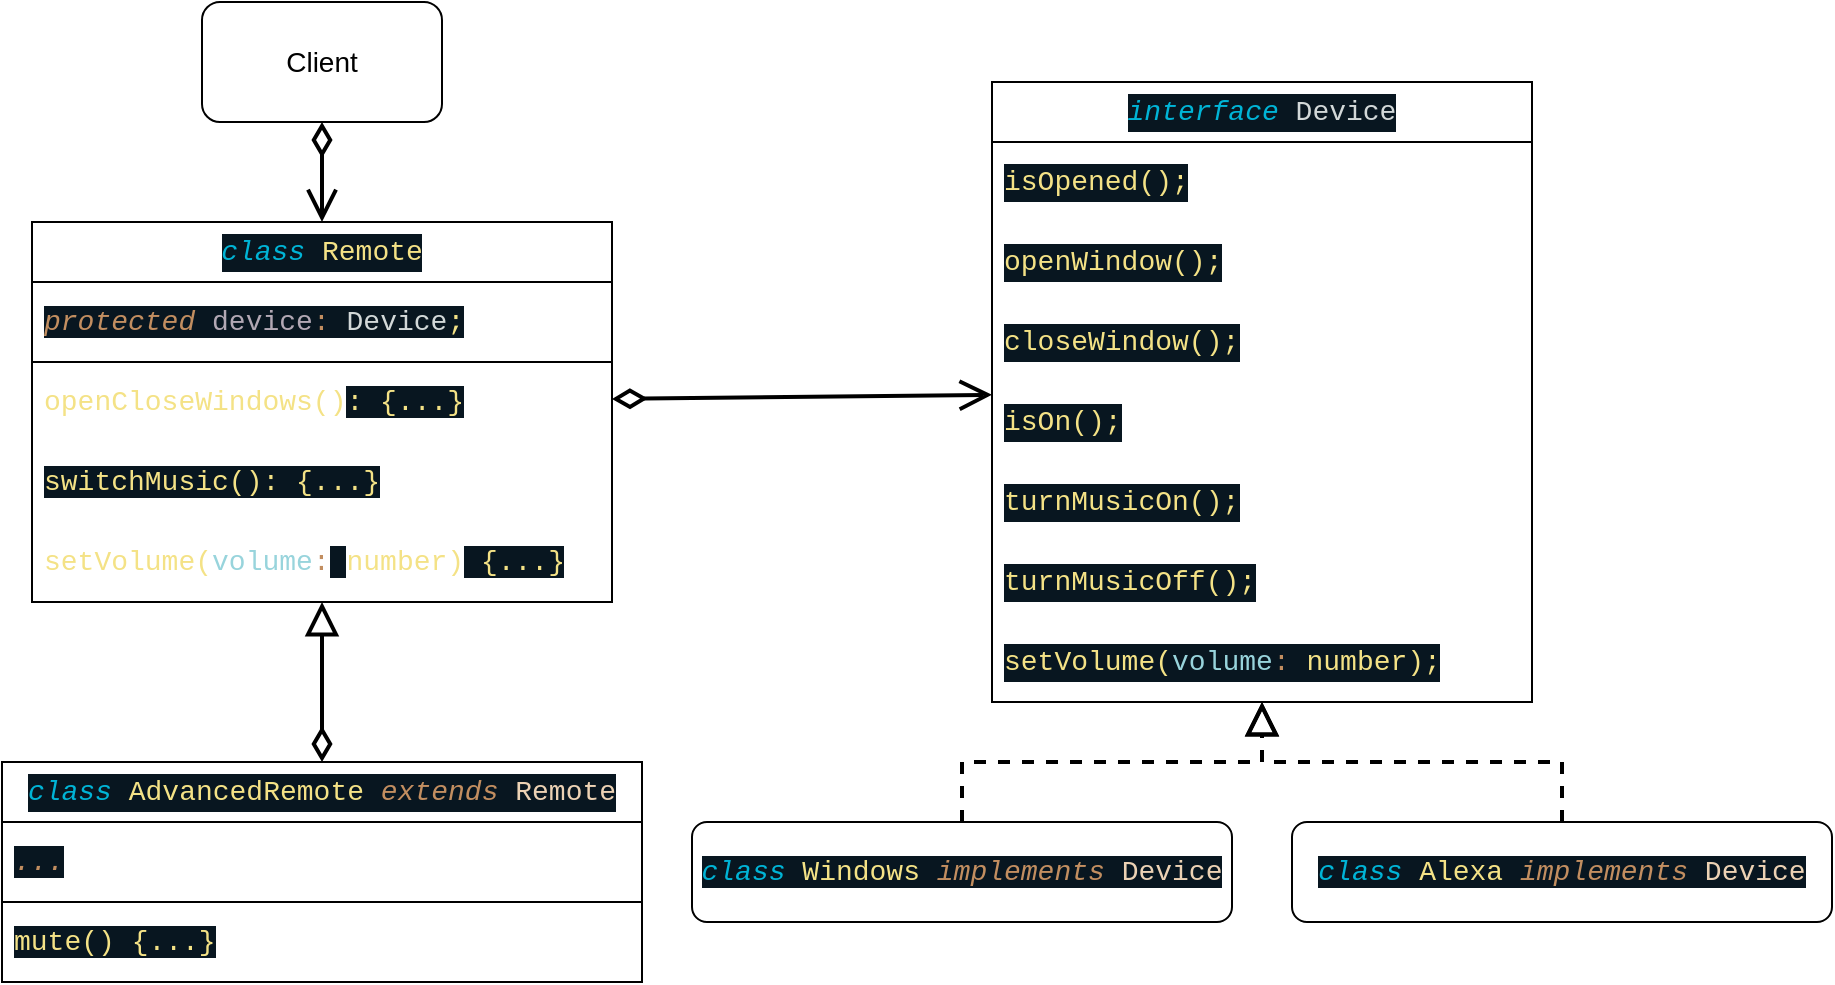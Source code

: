 <mxfile>
    <diagram id="Zq9O52znmWCXumJ1EIR5" name="Page-1">
        <mxGraphModel dx="1533" dy="710" grid="1" gridSize="10" guides="1" tooltips="1" connect="1" arrows="1" fold="1" page="0" pageScale="1" pageWidth="850" pageHeight="1100" math="0" shadow="0">
            <root>
                <mxCell id="0"/>
                <mxCell id="1" parent="0"/>
                <mxCell id="2" value="&lt;div style=&quot;background-color: rgb(8, 22, 32); font-family: Consolas, Consolas, &amp;quot;Courier New&amp;quot;, monospace; font-size: 14px; line-height: 19px;&quot;&gt;&lt;div style=&quot;line-height: 19px;&quot;&gt;&lt;div style=&quot;color: rgb(246, 250, 253); line-height: 19px;&quot;&gt;&lt;span style=&quot;color: #00b4d6;font-style: italic;&quot;&gt;class&lt;/span&gt; &lt;span style=&quot;color: #f4e286;&quot;&gt;Remote&lt;/span&gt;&lt;/div&gt;&lt;/div&gt;&lt;/div&gt;" style="swimlane;fontStyle=0;childLayout=stackLayout;horizontal=1;startSize=30;horizontalStack=0;resizeParent=1;resizeParentMax=0;resizeLast=0;collapsible=1;marginBottom=0;whiteSpace=wrap;html=1;" vertex="1" parent="1">
                    <mxGeometry x="-10" y="200" width="290" height="190" as="geometry"/>
                </mxCell>
                <mxCell id="3" value="&lt;span style=&quot;background-color: rgb(8, 22, 32); font-family: Consolas, Consolas, &amp;quot;Courier New&amp;quot;, monospace; font-size: 14px; color: rgb(194, 142, 96); font-style: italic;&quot;&gt;protected&lt;/span&gt;&lt;span style=&quot;background-color: rgb(8, 22, 32); color: rgb(246, 250, 253); font-family: Consolas, Consolas, &amp;quot;Courier New&amp;quot;, monospace; font-size: 14px;&quot;&gt; &lt;/span&gt;&lt;span style=&quot;background-color: rgb(8, 22, 32); font-family: Consolas, Consolas, &amp;quot;Courier New&amp;quot;, monospace; font-size: 14px; color: rgb(178, 168, 180);&quot;&gt;device&lt;/span&gt;&lt;span style=&quot;background-color: rgb(8, 22, 32); font-family: Consolas, Consolas, &amp;quot;Courier New&amp;quot;, monospace; font-size: 14px; color: rgb(194, 142, 96);&quot;&gt;:&lt;/span&gt;&lt;span style=&quot;background-color: rgb(8, 22, 32); color: rgb(246, 250, 253); font-family: Consolas, Consolas, &amp;quot;Courier New&amp;quot;, monospace; font-size: 14px;&quot;&gt; &lt;/span&gt;&lt;span style=&quot;background-color: rgb(8, 22, 32); font-family: Consolas, Consolas, &amp;quot;Courier New&amp;quot;, monospace; font-size: 14px; color: rgb(210, 216, 216);&quot;&gt;Device&lt;/span&gt;&lt;span style=&quot;background-color: rgb(8, 22, 32); font-family: Consolas, Consolas, &amp;quot;Courier New&amp;quot;, monospace; font-size: 14px; color: rgb(244, 226, 134);&quot;&gt;;&lt;/span&gt;" style="text;strokeColor=default;fillColor=none;align=left;verticalAlign=middle;spacingLeft=4;spacingRight=4;overflow=hidden;points=[[0,0.5],[1,0.5]];portConstraint=eastwest;rotatable=0;whiteSpace=wrap;html=1;strokeWidth=1;" vertex="1" parent="2">
                    <mxGeometry y="30" width="290" height="40" as="geometry"/>
                </mxCell>
                <mxCell id="5" value="&lt;span style=&quot;font-family: Consolas, Consolas, &amp;quot;Courier New&amp;quot;, monospace; font-size: 14px; color: rgb(244, 226, 134);&quot;&gt;openCloseWindows()&lt;/span&gt;&lt;span style=&quot;color: rgb(244, 226, 134); font-family: Consolas, Consolas, &amp;quot;Courier New&amp;quot;, monospace; font-size: 14px; background-color: rgb(8, 22, 32);&quot;&gt;: &lt;/span&gt;&lt;font face=&quot;Consolas, Consolas, Courier New, monospace&quot; color=&quot;#f4e286&quot;&gt;&lt;span style=&quot;font-size: 14px; background-color: rgb(8, 22, 32);&quot;&gt;{...}&lt;/span&gt;&lt;/font&gt;" style="text;strokeColor=none;fillColor=none;align=left;verticalAlign=middle;spacingLeft=4;spacingRight=4;overflow=hidden;points=[[0,0.5],[1,0.5]];portConstraint=eastwest;rotatable=0;whiteSpace=wrap;html=1;" vertex="1" parent="2">
                    <mxGeometry y="70" width="290" height="40" as="geometry"/>
                </mxCell>
                <mxCell id="6" value="&lt;span style=&quot;color: rgb(244, 226, 134); background-color: rgb(8, 22, 32); font-family: Consolas, Consolas, &amp;quot;Courier New&amp;quot;, monospace; font-size: 14px;&quot;&gt;switchMusic()&lt;/span&gt;&lt;span style=&quot;color: rgb(244, 226, 134); font-family: Consolas, Consolas, &amp;quot;Courier New&amp;quot;, monospace; font-size: 14px; background-color: rgb(8, 22, 32);&quot;&gt;: &lt;/span&gt;&lt;font face=&quot;Consolas, Consolas, Courier New, monospace&quot; color=&quot;#f4e286&quot;&gt;&lt;span style=&quot;font-size: 14px; background-color: rgb(8, 22, 32);&quot;&gt;{...}&lt;/span&gt;&lt;/font&gt;" style="text;strokeColor=none;fillColor=none;align=left;verticalAlign=middle;spacingLeft=4;spacingRight=4;overflow=hidden;points=[[0,0.5],[1,0.5]];portConstraint=eastwest;rotatable=0;whiteSpace=wrap;html=1;" vertex="1" parent="2">
                    <mxGeometry y="110" width="290" height="40" as="geometry"/>
                </mxCell>
                <mxCell id="12" value="&lt;span style=&quot;font-family: Consolas, Consolas, &amp;quot;Courier New&amp;quot;, monospace; font-size: 14px; color: rgb(244, 226, 134);&quot;&gt;setVolume(&lt;/span&gt;&lt;span style=&quot;font-family: Consolas, Consolas, &amp;quot;Courier New&amp;quot;, monospace; font-size: 14px; color: rgb(152, 212, 220);&quot;&gt;volume&lt;/span&gt;&lt;span style=&quot;font-family: Consolas, Consolas, &amp;quot;Courier New&amp;quot;, monospace; font-size: 14px; color: rgb(194, 142, 96);&quot;&gt;:&lt;/span&gt;&lt;span style=&quot;background-color: rgb(8, 22, 32); color: rgb(246, 250, 253); font-family: Consolas, Consolas, &amp;quot;Courier New&amp;quot;, monospace; font-size: 14px;&quot;&gt; &lt;/span&gt;&lt;span style=&quot;font-family: Consolas, Consolas, &amp;quot;Courier New&amp;quot;, monospace; font-size: 14px; color: rgb(244, 226, 134);&quot;&gt;number)&lt;/span&gt;&lt;span style=&quot;color: rgb(244, 226, 134); font-family: Consolas, Consolas, &amp;quot;Courier New&amp;quot;, monospace; font-size: 14px; background-color: rgb(8, 22, 32);&quot;&gt;&amp;nbsp;&lt;/span&gt;&lt;font face=&quot;Consolas, Consolas, Courier New, monospace&quot; color=&quot;#f4e286&quot;&gt;&lt;span style=&quot;font-size: 14px; background-color: rgb(8, 22, 32);&quot;&gt;{...}&lt;/span&gt;&lt;/font&gt;" style="text;strokeColor=none;fillColor=none;align=left;verticalAlign=middle;spacingLeft=4;spacingRight=4;overflow=hidden;points=[[0,0.5],[1,0.5]];portConstraint=eastwest;rotatable=0;whiteSpace=wrap;html=1;" vertex="1" parent="2">
                    <mxGeometry y="150" width="290" height="40" as="geometry"/>
                </mxCell>
                <mxCell id="7" value="&lt;div style=&quot;background-color: rgb(8, 22, 32); font-family: Consolas, Consolas, &amp;quot;Courier New&amp;quot;, monospace; font-size: 14px; line-height: 19px;&quot;&gt;&lt;div style=&quot;line-height: 19px;&quot;&gt;&lt;div style=&quot;color: rgb(246, 250, 253); line-height: 19px;&quot;&gt;&lt;span style=&quot;color: #00b4d6;font-style: italic;&quot;&gt;interface&lt;/span&gt; &lt;span style=&quot;color: #d2d8d8;&quot;&gt;Device&lt;/span&gt;&lt;/div&gt;&lt;/div&gt;&lt;/div&gt;" style="swimlane;fontStyle=0;childLayout=stackLayout;horizontal=1;startSize=30;horizontalStack=0;resizeParent=1;resizeParentMax=0;resizeLast=0;collapsible=1;marginBottom=0;whiteSpace=wrap;html=1;" vertex="1" parent="1">
                    <mxGeometry x="470" y="130" width="270" height="310" as="geometry"/>
                </mxCell>
                <mxCell id="18" value="&lt;div style=&quot;color: rgb(246, 250, 253); background-color: rgb(8, 22, 32); font-family: Consolas, Consolas, &amp;quot;Courier New&amp;quot;, monospace; font-size: 14px; line-height: 19px;&quot;&gt;&lt;span style=&quot;color: #f4e286;&quot;&gt;isOpened();&lt;/span&gt;&lt;/div&gt;" style="text;strokeColor=none;fillColor=none;align=left;verticalAlign=middle;spacingLeft=4;spacingRight=4;overflow=hidden;points=[[0,0.5],[1,0.5]];portConstraint=eastwest;rotatable=0;whiteSpace=wrap;html=1;" vertex="1" parent="7">
                    <mxGeometry y="30" width="270" height="40" as="geometry"/>
                </mxCell>
                <mxCell id="17" value="&lt;div style=&quot;color: rgb(246, 250, 253); background-color: rgb(8, 22, 32); font-family: Consolas, Consolas, &amp;quot;Courier New&amp;quot;, monospace; font-size: 14px; line-height: 19px;&quot;&gt;&lt;span style=&quot;color: #f4e286;&quot;&gt;openWindow();&lt;/span&gt;&lt;/div&gt;" style="text;strokeColor=none;fillColor=none;align=left;verticalAlign=middle;spacingLeft=4;spacingRight=4;overflow=hidden;points=[[0,0.5],[1,0.5]];portConstraint=eastwest;rotatable=0;whiteSpace=wrap;html=1;" vertex="1" parent="7">
                    <mxGeometry y="70" width="270" height="40" as="geometry"/>
                </mxCell>
                <mxCell id="16" value="&lt;div style=&quot;color: rgb(246, 250, 253); background-color: rgb(8, 22, 32); font-family: Consolas, Consolas, &amp;quot;Courier New&amp;quot;, monospace; font-size: 14px; line-height: 19px;&quot;&gt;&lt;span style=&quot;color: #f4e286;&quot;&gt;closeWindow();&lt;/span&gt;&lt;/div&gt;" style="text;strokeColor=none;fillColor=none;align=left;verticalAlign=middle;spacingLeft=4;spacingRight=4;overflow=hidden;points=[[0,0.5],[1,0.5]];portConstraint=eastwest;rotatable=0;whiteSpace=wrap;html=1;" vertex="1" parent="7">
                    <mxGeometry y="110" width="270" height="40" as="geometry"/>
                </mxCell>
                <mxCell id="15" value="&lt;div style=&quot;color: rgb(246, 250, 253); background-color: rgb(8, 22, 32); font-family: Consolas, Consolas, &amp;quot;Courier New&amp;quot;, monospace; font-size: 14px; line-height: 19px;&quot;&gt;&lt;span style=&quot;color: #f4e286;&quot;&gt;isOn();&lt;/span&gt;&lt;/div&gt;" style="text;strokeColor=none;fillColor=none;align=left;verticalAlign=middle;spacingLeft=4;spacingRight=4;overflow=hidden;points=[[0,0.5],[1,0.5]];portConstraint=eastwest;rotatable=0;whiteSpace=wrap;html=1;" vertex="1" parent="7">
                    <mxGeometry y="150" width="270" height="40" as="geometry"/>
                </mxCell>
                <mxCell id="14" value="&lt;div style=&quot;color: rgb(246, 250, 253); background-color: rgb(8, 22, 32); font-family: Consolas, Consolas, &amp;quot;Courier New&amp;quot;, monospace; font-size: 14px; line-height: 19px;&quot;&gt;&lt;span style=&quot;color: #f4e286;&quot;&gt;turnMusicOn();&lt;/span&gt;&lt;/div&gt;" style="text;strokeColor=none;fillColor=none;align=left;verticalAlign=middle;spacingLeft=4;spacingRight=4;overflow=hidden;points=[[0,0.5],[1,0.5]];portConstraint=eastwest;rotatable=0;whiteSpace=wrap;html=1;" vertex="1" parent="7">
                    <mxGeometry y="190" width="270" height="40" as="geometry"/>
                </mxCell>
                <mxCell id="13" value="&lt;div style=&quot;color: rgb(246, 250, 253); background-color: rgb(8, 22, 32); font-family: Consolas, Consolas, &amp;quot;Courier New&amp;quot;, monospace; font-size: 14px; line-height: 19px;&quot;&gt;&lt;span style=&quot;color: #f4e286;&quot;&gt;turnMusicOff();&lt;/span&gt;&lt;/div&gt;" style="text;strokeColor=none;fillColor=none;align=left;verticalAlign=middle;spacingLeft=4;spacingRight=4;overflow=hidden;points=[[0,0.5],[1,0.5]];portConstraint=eastwest;rotatable=0;whiteSpace=wrap;html=1;" vertex="1" parent="7">
                    <mxGeometry y="230" width="270" height="40" as="geometry"/>
                </mxCell>
                <mxCell id="10" value="&lt;div style=&quot;color: rgb(246, 250, 253); background-color: rgb(8, 22, 32); font-family: Consolas, Consolas, &amp;quot;Courier New&amp;quot;, monospace; font-size: 14px; line-height: 19px;&quot;&gt;&lt;span style=&quot;color: #f4e286;&quot;&gt;setVolume(&lt;/span&gt;&lt;span style=&quot;color: #98d4dc;&quot;&gt;volume&lt;/span&gt;&lt;span style=&quot;color: #c28e60;&quot;&gt;:&lt;/span&gt; &lt;span style=&quot;color: #f4e286;&quot;&gt;number);&lt;/span&gt;&lt;/div&gt;" style="text;strokeColor=none;fillColor=none;align=left;verticalAlign=middle;spacingLeft=4;spacingRight=4;overflow=hidden;points=[[0,0.5],[1,0.5]];portConstraint=eastwest;rotatable=0;whiteSpace=wrap;html=1;" vertex="1" parent="7">
                    <mxGeometry y="270" width="270" height="40" as="geometry"/>
                </mxCell>
                <mxCell id="19" value="&lt;span style=&quot;background-color: rgb(8, 22, 32); font-family: Consolas, Consolas, &amp;quot;Courier New&amp;quot;, monospace; font-size: 14px; color: rgb(0, 180, 214); font-style: italic;&quot;&gt;class&lt;/span&gt;&lt;span style=&quot;background-color: rgb(8, 22, 32); color: rgb(246, 250, 253); font-family: Consolas, Consolas, &amp;quot;Courier New&amp;quot;, monospace; font-size: 14px;&quot;&gt; &lt;/span&gt;&lt;span style=&quot;background-color: rgb(8, 22, 32); font-family: Consolas, Consolas, &amp;quot;Courier New&amp;quot;, monospace; font-size: 14px; color: rgb(244, 226, 134);&quot;&gt;Windows&lt;/span&gt;&lt;span style=&quot;background-color: rgb(8, 22, 32); color: rgb(246, 250, 253); font-family: Consolas, Consolas, &amp;quot;Courier New&amp;quot;, monospace; font-size: 14px;&quot;&gt; &lt;/span&gt;&lt;span style=&quot;background-color: rgb(8, 22, 32); font-family: Consolas, Consolas, &amp;quot;Courier New&amp;quot;, monospace; font-size: 14px; color: rgb(194, 142, 96); font-style: italic;&quot;&gt;implements&lt;/span&gt;&lt;span style=&quot;background-color: rgb(8, 22, 32); color: rgb(246, 250, 253); font-family: Consolas, Consolas, &amp;quot;Courier New&amp;quot;, monospace; font-size: 14px;&quot;&gt; &lt;/span&gt;&lt;span style=&quot;background-color: rgb(8, 22, 32); font-family: Consolas, Consolas, &amp;quot;Courier New&amp;quot;, monospace; font-size: 14px; color: rgb(236, 210, 180);&quot;&gt;Device&lt;/span&gt;" style="rounded=1;whiteSpace=wrap;html=1;" vertex="1" parent="1">
                    <mxGeometry x="320" y="500" width="270" height="50" as="geometry"/>
                </mxCell>
                <mxCell id="20" value="&lt;span style=&quot;background-color: rgb(8, 22, 32); font-family: Consolas, Consolas, &amp;quot;Courier New&amp;quot;, monospace; font-size: 14px; color: rgb(0, 180, 214); font-style: italic;&quot;&gt;class&lt;/span&gt;&lt;span style=&quot;background-color: rgb(8, 22, 32); color: rgb(246, 250, 253); font-family: Consolas, Consolas, &amp;quot;Courier New&amp;quot;, monospace; font-size: 14px;&quot;&gt; &lt;/span&gt;&lt;span style=&quot;background-color: rgb(8, 22, 32); font-family: Consolas, Consolas, &amp;quot;Courier New&amp;quot;, monospace; font-size: 14px; color: rgb(244, 226, 134);&quot;&gt;Alexa&lt;/span&gt;&lt;span style=&quot;background-color: rgb(8, 22, 32); color: rgb(246, 250, 253); font-family: Consolas, Consolas, &amp;quot;Courier New&amp;quot;, monospace; font-size: 14px;&quot;&gt; &lt;/span&gt;&lt;span style=&quot;background-color: rgb(8, 22, 32); font-family: Consolas, Consolas, &amp;quot;Courier New&amp;quot;, monospace; font-size: 14px; color: rgb(194, 142, 96); font-style: italic;&quot;&gt;implements&lt;/span&gt;&lt;span style=&quot;background-color: rgb(8, 22, 32); color: rgb(246, 250, 253); font-family: Consolas, Consolas, &amp;quot;Courier New&amp;quot;, monospace; font-size: 14px;&quot;&gt; &lt;/span&gt;&lt;span style=&quot;background-color: rgb(8, 22, 32); font-family: Consolas, Consolas, &amp;quot;Courier New&amp;quot;, monospace; font-size: 14px; color: rgb(236, 210, 180);&quot;&gt;Device&lt;/span&gt;&lt;br&gt;" style="rounded=1;whiteSpace=wrap;html=1;" vertex="1" parent="1">
                    <mxGeometry x="620" y="500" width="270" height="50" as="geometry"/>
                </mxCell>
                <mxCell id="31" style="edgeStyle=none;html=1;exitX=0.5;exitY=0;exitDx=0;exitDy=0;strokeWidth=2;fontSize=14;startArrow=diamondThin;startFill=0;endArrow=block;endFill=0;endSize=12;startSize=12;" edge="1" parent="1" source="22" target="2">
                    <mxGeometry relative="1" as="geometry"/>
                </mxCell>
                <mxCell id="22" value="&lt;div style=&quot;background-color: rgb(8, 22, 32); font-family: Consolas, Consolas, &amp;quot;Courier New&amp;quot;, monospace; font-size: 14px; line-height: 19px;&quot;&gt;&lt;div style=&quot;line-height: 19px;&quot;&gt;&lt;div style=&quot;color: rgb(246, 250, 253); line-height: 19px;&quot;&gt;&lt;div style=&quot;line-height: 19px;&quot;&gt;&lt;span style=&quot;color: #00b4d6;font-style: italic;&quot;&gt;class&lt;/span&gt; &lt;span style=&quot;color: #f4e286;&quot;&gt;AdvancedRemote&lt;/span&gt; &lt;span style=&quot;color: #c28e60;font-style: italic;&quot;&gt;extends&lt;/span&gt; &lt;span style=&quot;color: #ecd2b4;&quot;&gt;Remote&lt;/span&gt;&lt;/div&gt;&lt;/div&gt;&lt;/div&gt;&lt;/div&gt;" style="swimlane;fontStyle=0;childLayout=stackLayout;horizontal=1;startSize=30;horizontalStack=0;resizeParent=1;resizeParentMax=0;resizeLast=0;collapsible=1;marginBottom=0;whiteSpace=wrap;html=1;" vertex="1" parent="1">
                    <mxGeometry x="-25" y="470" width="320" height="110" as="geometry"/>
                </mxCell>
                <mxCell id="23" value="&lt;font face=&quot;Consolas, Consolas, Courier New, monospace&quot; color=&quot;#c28e60&quot;&gt;&lt;span style=&quot;font-size: 14px; background-color: rgb(8, 22, 32);&quot;&gt;&lt;i&gt;...&lt;/i&gt;&lt;/span&gt;&lt;/font&gt;" style="text;strokeColor=default;fillColor=none;align=left;verticalAlign=middle;spacingLeft=4;spacingRight=4;overflow=hidden;points=[[0,0.5],[1,0.5]];portConstraint=eastwest;rotatable=0;whiteSpace=wrap;html=1;strokeWidth=1;" vertex="1" parent="22">
                    <mxGeometry y="30" width="320" height="40" as="geometry"/>
                </mxCell>
                <mxCell id="24" value="&lt;span style=&quot;background-color: rgb(8, 22, 32); font-family: Consolas, Consolas, &amp;quot;Courier New&amp;quot;, monospace; font-size: 14px; color: rgb(244, 226, 134);&quot;&gt;mute()&lt;/span&gt;&lt;span style=&quot;background-color: rgb(8, 22, 32); color: rgb(246, 250, 253); font-family: Consolas, Consolas, &amp;quot;Courier New&amp;quot;, monospace; font-size: 14px;&quot;&gt; &lt;/span&gt;&lt;span style=&quot;background-color: rgb(8, 22, 32); font-family: Consolas, Consolas, &amp;quot;Courier New&amp;quot;, monospace; font-size: 14px; color: rgb(244, 226, 134);&quot;&gt;{...}&lt;/span&gt;&lt;br&gt;" style="text;strokeColor=none;fillColor=none;align=left;verticalAlign=middle;spacingLeft=4;spacingRight=4;overflow=hidden;points=[[0,0.5],[1,0.5]];portConstraint=eastwest;rotatable=0;whiteSpace=wrap;html=1;" vertex="1" parent="22">
                    <mxGeometry y="70" width="320" height="40" as="geometry"/>
                </mxCell>
                <mxCell id="32" style="edgeStyle=none;html=1;entryX=0.5;entryY=0;entryDx=0;entryDy=0;strokeWidth=2;fontSize=14;startArrow=diamondThin;startFill=0;endArrow=open;endFill=0;endSize=12;startSize=12;" edge="1" parent="1" source="27" target="2">
                    <mxGeometry relative="1" as="geometry"/>
                </mxCell>
                <mxCell id="27" value="Client" style="rounded=1;whiteSpace=wrap;html=1;fontSize=14;" vertex="1" parent="1">
                    <mxGeometry x="75" y="90" width="120" height="60" as="geometry"/>
                </mxCell>
                <mxCell id="28" style="edgeStyle=none;html=1;fontSize=14;strokeWidth=2;endSize=12;endArrow=open;endFill=0;startArrow=diamondThin;startFill=0;startSize=12;" edge="1" parent="1" source="5" target="7">
                    <mxGeometry relative="1" as="geometry"/>
                </mxCell>
                <mxCell id="29" value="" style="edgeStyle=elbowEdgeStyle;elbow=vertical;endArrow=block;html=1;curved=0;rounded=0;endSize=12;startSize=8;strokeWidth=2;fontSize=14;exitX=0.5;exitY=0;exitDx=0;exitDy=0;dashed=1;endFill=0;" edge="1" parent="1" source="19" target="7">
                    <mxGeometry width="50" height="50" relative="1" as="geometry">
                        <mxPoint x="420" y="500" as="sourcePoint"/>
                        <mxPoint x="470" y="450" as="targetPoint"/>
                    </mxGeometry>
                </mxCell>
                <mxCell id="30" value="" style="edgeStyle=elbowEdgeStyle;elbow=vertical;endArrow=block;html=1;curved=0;rounded=0;endSize=12;startSize=8;strokeWidth=2;fontSize=14;exitX=0.5;exitY=0;exitDx=0;exitDy=0;dashed=1;endFill=0;" edge="1" parent="1" source="20" target="7">
                    <mxGeometry width="50" height="50" relative="1" as="geometry">
                        <mxPoint x="465" y="510" as="sourcePoint"/>
                        <mxPoint x="615" y="450" as="targetPoint"/>
                    </mxGeometry>
                </mxCell>
            </root>
        </mxGraphModel>
    </diagram>
</mxfile>